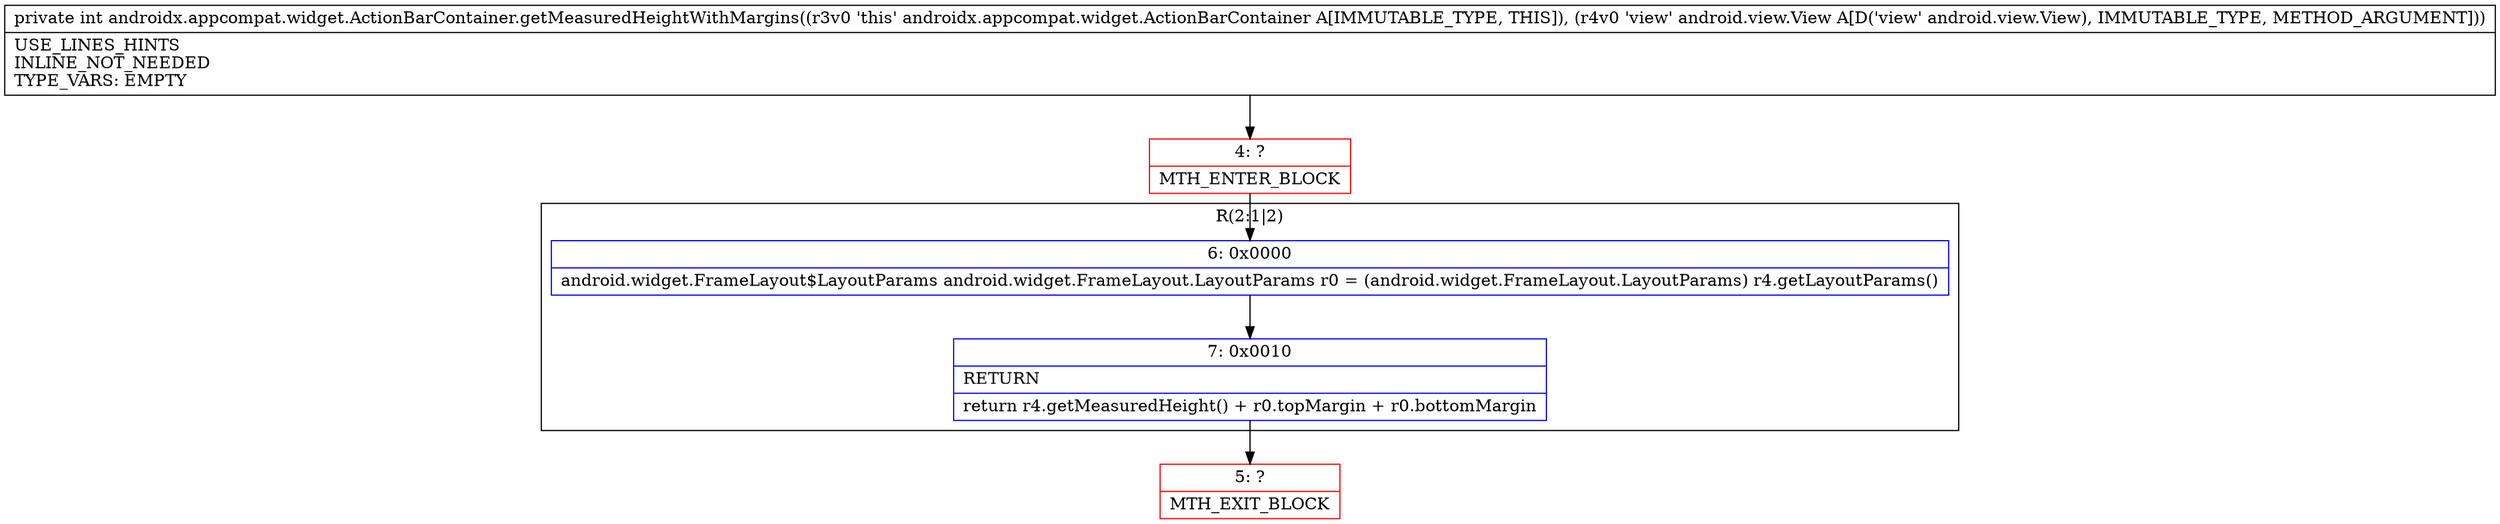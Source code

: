 digraph "CFG forandroidx.appcompat.widget.ActionBarContainer.getMeasuredHeightWithMargins(Landroid\/view\/View;)I" {
subgraph cluster_Region_1078750928 {
label = "R(2:1|2)";
node [shape=record,color=blue];
Node_6 [shape=record,label="{6\:\ 0x0000|android.widget.FrameLayout$LayoutParams android.widget.FrameLayout.LayoutParams r0 = (android.widget.FrameLayout.LayoutParams) r4.getLayoutParams()\l}"];
Node_7 [shape=record,label="{7\:\ 0x0010|RETURN\l|return r4.getMeasuredHeight() + r0.topMargin + r0.bottomMargin\l}"];
}
Node_4 [shape=record,color=red,label="{4\:\ ?|MTH_ENTER_BLOCK\l}"];
Node_5 [shape=record,color=red,label="{5\:\ ?|MTH_EXIT_BLOCK\l}"];
MethodNode[shape=record,label="{private int androidx.appcompat.widget.ActionBarContainer.getMeasuredHeightWithMargins((r3v0 'this' androidx.appcompat.widget.ActionBarContainer A[IMMUTABLE_TYPE, THIS]), (r4v0 'view' android.view.View A[D('view' android.view.View), IMMUTABLE_TYPE, METHOD_ARGUMENT]))  | USE_LINES_HINTS\lINLINE_NOT_NEEDED\lTYPE_VARS: EMPTY\l}"];
MethodNode -> Node_4;Node_6 -> Node_7;
Node_7 -> Node_5;
Node_4 -> Node_6;
}

